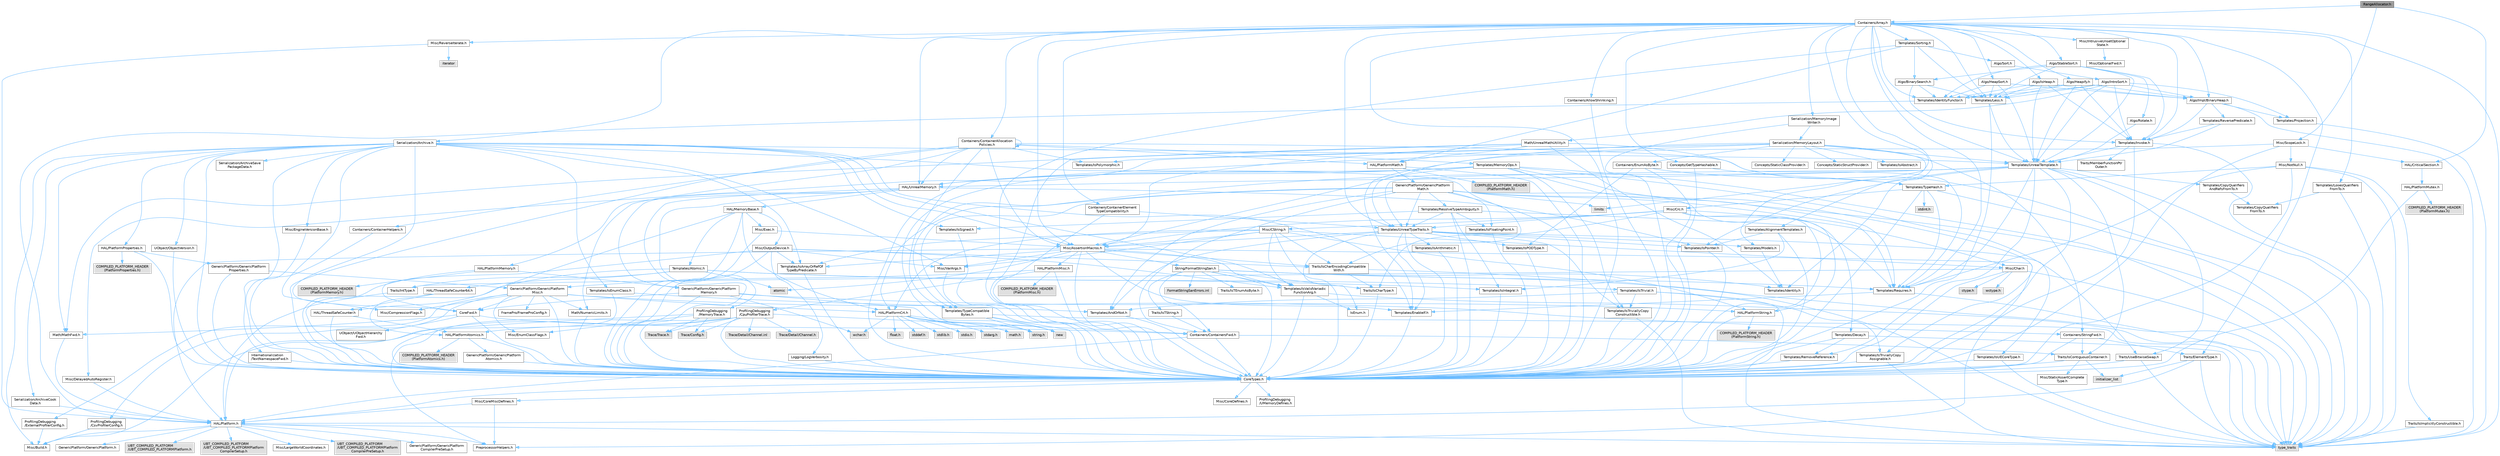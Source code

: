 digraph "RangeAllocator.h"
{
 // INTERACTIVE_SVG=YES
 // LATEX_PDF_SIZE
  bgcolor="transparent";
  edge [fontname=Helvetica,fontsize=10,labelfontname=Helvetica,labelfontsize=10];
  node [fontname=Helvetica,fontsize=10,shape=box,height=0.2,width=0.4];
  Node1 [id="Node000001",label="RangeAllocator.h",height=0.2,width=0.4,color="gray40", fillcolor="grey60", style="filled", fontcolor="black",tooltip=" "];
  Node1 -> Node2 [id="edge1_Node000001_Node000002",color="steelblue1",style="solid",tooltip=" "];
  Node2 [id="Node000002",label="Containers/Array.h",height=0.2,width=0.4,color="grey40", fillcolor="white", style="filled",URL="$df/dd0/Array_8h.html",tooltip=" "];
  Node2 -> Node3 [id="edge2_Node000002_Node000003",color="steelblue1",style="solid",tooltip=" "];
  Node3 [id="Node000003",label="CoreTypes.h",height=0.2,width=0.4,color="grey40", fillcolor="white", style="filled",URL="$dc/dec/CoreTypes_8h.html",tooltip=" "];
  Node3 -> Node4 [id="edge3_Node000003_Node000004",color="steelblue1",style="solid",tooltip=" "];
  Node4 [id="Node000004",label="HAL/Platform.h",height=0.2,width=0.4,color="grey40", fillcolor="white", style="filled",URL="$d9/dd0/Platform_8h.html",tooltip=" "];
  Node4 -> Node5 [id="edge4_Node000004_Node000005",color="steelblue1",style="solid",tooltip=" "];
  Node5 [id="Node000005",label="Misc/Build.h",height=0.2,width=0.4,color="grey40", fillcolor="white", style="filled",URL="$d3/dbb/Build_8h.html",tooltip=" "];
  Node4 -> Node6 [id="edge5_Node000004_Node000006",color="steelblue1",style="solid",tooltip=" "];
  Node6 [id="Node000006",label="Misc/LargeWorldCoordinates.h",height=0.2,width=0.4,color="grey40", fillcolor="white", style="filled",URL="$d2/dcb/LargeWorldCoordinates_8h.html",tooltip=" "];
  Node4 -> Node7 [id="edge6_Node000004_Node000007",color="steelblue1",style="solid",tooltip=" "];
  Node7 [id="Node000007",label="type_traits",height=0.2,width=0.4,color="grey60", fillcolor="#E0E0E0", style="filled",tooltip=" "];
  Node4 -> Node8 [id="edge7_Node000004_Node000008",color="steelblue1",style="solid",tooltip=" "];
  Node8 [id="Node000008",label="PreprocessorHelpers.h",height=0.2,width=0.4,color="grey40", fillcolor="white", style="filled",URL="$db/ddb/PreprocessorHelpers_8h.html",tooltip=" "];
  Node4 -> Node9 [id="edge8_Node000004_Node000009",color="steelblue1",style="solid",tooltip=" "];
  Node9 [id="Node000009",label="UBT_COMPILED_PLATFORM\l/UBT_COMPILED_PLATFORMPlatform\lCompilerPreSetup.h",height=0.2,width=0.4,color="grey60", fillcolor="#E0E0E0", style="filled",tooltip=" "];
  Node4 -> Node10 [id="edge9_Node000004_Node000010",color="steelblue1",style="solid",tooltip=" "];
  Node10 [id="Node000010",label="GenericPlatform/GenericPlatform\lCompilerPreSetup.h",height=0.2,width=0.4,color="grey40", fillcolor="white", style="filled",URL="$d9/dc8/GenericPlatformCompilerPreSetup_8h.html",tooltip=" "];
  Node4 -> Node11 [id="edge10_Node000004_Node000011",color="steelblue1",style="solid",tooltip=" "];
  Node11 [id="Node000011",label="GenericPlatform/GenericPlatform.h",height=0.2,width=0.4,color="grey40", fillcolor="white", style="filled",URL="$d6/d84/GenericPlatform_8h.html",tooltip=" "];
  Node4 -> Node12 [id="edge11_Node000004_Node000012",color="steelblue1",style="solid",tooltip=" "];
  Node12 [id="Node000012",label="UBT_COMPILED_PLATFORM\l/UBT_COMPILED_PLATFORMPlatform.h",height=0.2,width=0.4,color="grey60", fillcolor="#E0E0E0", style="filled",tooltip=" "];
  Node4 -> Node13 [id="edge12_Node000004_Node000013",color="steelblue1",style="solid",tooltip=" "];
  Node13 [id="Node000013",label="UBT_COMPILED_PLATFORM\l/UBT_COMPILED_PLATFORMPlatform\lCompilerSetup.h",height=0.2,width=0.4,color="grey60", fillcolor="#E0E0E0", style="filled",tooltip=" "];
  Node3 -> Node14 [id="edge13_Node000003_Node000014",color="steelblue1",style="solid",tooltip=" "];
  Node14 [id="Node000014",label="ProfilingDebugging\l/UMemoryDefines.h",height=0.2,width=0.4,color="grey40", fillcolor="white", style="filled",URL="$d2/da2/UMemoryDefines_8h.html",tooltip=" "];
  Node3 -> Node15 [id="edge14_Node000003_Node000015",color="steelblue1",style="solid",tooltip=" "];
  Node15 [id="Node000015",label="Misc/CoreMiscDefines.h",height=0.2,width=0.4,color="grey40", fillcolor="white", style="filled",URL="$da/d38/CoreMiscDefines_8h.html",tooltip=" "];
  Node15 -> Node4 [id="edge15_Node000015_Node000004",color="steelblue1",style="solid",tooltip=" "];
  Node15 -> Node8 [id="edge16_Node000015_Node000008",color="steelblue1",style="solid",tooltip=" "];
  Node3 -> Node16 [id="edge17_Node000003_Node000016",color="steelblue1",style="solid",tooltip=" "];
  Node16 [id="Node000016",label="Misc/CoreDefines.h",height=0.2,width=0.4,color="grey40", fillcolor="white", style="filled",URL="$d3/dd2/CoreDefines_8h.html",tooltip=" "];
  Node2 -> Node17 [id="edge18_Node000002_Node000017",color="steelblue1",style="solid",tooltip=" "];
  Node17 [id="Node000017",label="Misc/AssertionMacros.h",height=0.2,width=0.4,color="grey40", fillcolor="white", style="filled",URL="$d0/dfa/AssertionMacros_8h.html",tooltip=" "];
  Node17 -> Node3 [id="edge19_Node000017_Node000003",color="steelblue1",style="solid",tooltip=" "];
  Node17 -> Node4 [id="edge20_Node000017_Node000004",color="steelblue1",style="solid",tooltip=" "];
  Node17 -> Node18 [id="edge21_Node000017_Node000018",color="steelblue1",style="solid",tooltip=" "];
  Node18 [id="Node000018",label="HAL/PlatformMisc.h",height=0.2,width=0.4,color="grey40", fillcolor="white", style="filled",URL="$d0/df5/PlatformMisc_8h.html",tooltip=" "];
  Node18 -> Node3 [id="edge22_Node000018_Node000003",color="steelblue1",style="solid",tooltip=" "];
  Node18 -> Node19 [id="edge23_Node000018_Node000019",color="steelblue1",style="solid",tooltip=" "];
  Node19 [id="Node000019",label="GenericPlatform/GenericPlatform\lMisc.h",height=0.2,width=0.4,color="grey40", fillcolor="white", style="filled",URL="$db/d9a/GenericPlatformMisc_8h.html",tooltip=" "];
  Node19 -> Node20 [id="edge24_Node000019_Node000020",color="steelblue1",style="solid",tooltip=" "];
  Node20 [id="Node000020",label="Containers/StringFwd.h",height=0.2,width=0.4,color="grey40", fillcolor="white", style="filled",URL="$df/d37/StringFwd_8h.html",tooltip=" "];
  Node20 -> Node3 [id="edge25_Node000020_Node000003",color="steelblue1",style="solid",tooltip=" "];
  Node20 -> Node21 [id="edge26_Node000020_Node000021",color="steelblue1",style="solid",tooltip=" "];
  Node21 [id="Node000021",label="Traits/ElementType.h",height=0.2,width=0.4,color="grey40", fillcolor="white", style="filled",URL="$d5/d4f/ElementType_8h.html",tooltip=" "];
  Node21 -> Node4 [id="edge27_Node000021_Node000004",color="steelblue1",style="solid",tooltip=" "];
  Node21 -> Node22 [id="edge28_Node000021_Node000022",color="steelblue1",style="solid",tooltip=" "];
  Node22 [id="Node000022",label="initializer_list",height=0.2,width=0.4,color="grey60", fillcolor="#E0E0E0", style="filled",tooltip=" "];
  Node21 -> Node7 [id="edge29_Node000021_Node000007",color="steelblue1",style="solid",tooltip=" "];
  Node20 -> Node23 [id="edge30_Node000020_Node000023",color="steelblue1",style="solid",tooltip=" "];
  Node23 [id="Node000023",label="Traits/IsContiguousContainer.h",height=0.2,width=0.4,color="grey40", fillcolor="white", style="filled",URL="$d5/d3c/IsContiguousContainer_8h.html",tooltip=" "];
  Node23 -> Node3 [id="edge31_Node000023_Node000003",color="steelblue1",style="solid",tooltip=" "];
  Node23 -> Node24 [id="edge32_Node000023_Node000024",color="steelblue1",style="solid",tooltip=" "];
  Node24 [id="Node000024",label="Misc/StaticAssertComplete\lType.h",height=0.2,width=0.4,color="grey40", fillcolor="white", style="filled",URL="$d5/d4e/StaticAssertCompleteType_8h.html",tooltip=" "];
  Node23 -> Node22 [id="edge33_Node000023_Node000022",color="steelblue1",style="solid",tooltip=" "];
  Node19 -> Node25 [id="edge34_Node000019_Node000025",color="steelblue1",style="solid",tooltip=" "];
  Node25 [id="Node000025",label="CoreFwd.h",height=0.2,width=0.4,color="grey40", fillcolor="white", style="filled",URL="$d1/d1e/CoreFwd_8h.html",tooltip=" "];
  Node25 -> Node3 [id="edge35_Node000025_Node000003",color="steelblue1",style="solid",tooltip=" "];
  Node25 -> Node26 [id="edge36_Node000025_Node000026",color="steelblue1",style="solid",tooltip=" "];
  Node26 [id="Node000026",label="Containers/ContainersFwd.h",height=0.2,width=0.4,color="grey40", fillcolor="white", style="filled",URL="$d4/d0a/ContainersFwd_8h.html",tooltip=" "];
  Node26 -> Node4 [id="edge37_Node000026_Node000004",color="steelblue1",style="solid",tooltip=" "];
  Node26 -> Node3 [id="edge38_Node000026_Node000003",color="steelblue1",style="solid",tooltip=" "];
  Node26 -> Node23 [id="edge39_Node000026_Node000023",color="steelblue1",style="solid",tooltip=" "];
  Node25 -> Node27 [id="edge40_Node000025_Node000027",color="steelblue1",style="solid",tooltip=" "];
  Node27 [id="Node000027",label="Math/MathFwd.h",height=0.2,width=0.4,color="grey40", fillcolor="white", style="filled",URL="$d2/d10/MathFwd_8h.html",tooltip=" "];
  Node27 -> Node4 [id="edge41_Node000027_Node000004",color="steelblue1",style="solid",tooltip=" "];
  Node25 -> Node28 [id="edge42_Node000025_Node000028",color="steelblue1",style="solid",tooltip=" "];
  Node28 [id="Node000028",label="UObject/UObjectHierarchy\lFwd.h",height=0.2,width=0.4,color="grey40", fillcolor="white", style="filled",URL="$d3/d13/UObjectHierarchyFwd_8h.html",tooltip=" "];
  Node19 -> Node3 [id="edge43_Node000019_Node000003",color="steelblue1",style="solid",tooltip=" "];
  Node19 -> Node29 [id="edge44_Node000019_Node000029",color="steelblue1",style="solid",tooltip=" "];
  Node29 [id="Node000029",label="FramePro/FrameProConfig.h",height=0.2,width=0.4,color="grey40", fillcolor="white", style="filled",URL="$d7/d90/FrameProConfig_8h.html",tooltip=" "];
  Node19 -> Node30 [id="edge45_Node000019_Node000030",color="steelblue1",style="solid",tooltip=" "];
  Node30 [id="Node000030",label="HAL/PlatformCrt.h",height=0.2,width=0.4,color="grey40", fillcolor="white", style="filled",URL="$d8/d75/PlatformCrt_8h.html",tooltip=" "];
  Node30 -> Node31 [id="edge46_Node000030_Node000031",color="steelblue1",style="solid",tooltip=" "];
  Node31 [id="Node000031",label="new",height=0.2,width=0.4,color="grey60", fillcolor="#E0E0E0", style="filled",tooltip=" "];
  Node30 -> Node32 [id="edge47_Node000030_Node000032",color="steelblue1",style="solid",tooltip=" "];
  Node32 [id="Node000032",label="wchar.h",height=0.2,width=0.4,color="grey60", fillcolor="#E0E0E0", style="filled",tooltip=" "];
  Node30 -> Node33 [id="edge48_Node000030_Node000033",color="steelblue1",style="solid",tooltip=" "];
  Node33 [id="Node000033",label="stddef.h",height=0.2,width=0.4,color="grey60", fillcolor="#E0E0E0", style="filled",tooltip=" "];
  Node30 -> Node34 [id="edge49_Node000030_Node000034",color="steelblue1",style="solid",tooltip=" "];
  Node34 [id="Node000034",label="stdlib.h",height=0.2,width=0.4,color="grey60", fillcolor="#E0E0E0", style="filled",tooltip=" "];
  Node30 -> Node35 [id="edge50_Node000030_Node000035",color="steelblue1",style="solid",tooltip=" "];
  Node35 [id="Node000035",label="stdio.h",height=0.2,width=0.4,color="grey60", fillcolor="#E0E0E0", style="filled",tooltip=" "];
  Node30 -> Node36 [id="edge51_Node000030_Node000036",color="steelblue1",style="solid",tooltip=" "];
  Node36 [id="Node000036",label="stdarg.h",height=0.2,width=0.4,color="grey60", fillcolor="#E0E0E0", style="filled",tooltip=" "];
  Node30 -> Node37 [id="edge52_Node000030_Node000037",color="steelblue1",style="solid",tooltip=" "];
  Node37 [id="Node000037",label="math.h",height=0.2,width=0.4,color="grey60", fillcolor="#E0E0E0", style="filled",tooltip=" "];
  Node30 -> Node38 [id="edge53_Node000030_Node000038",color="steelblue1",style="solid",tooltip=" "];
  Node38 [id="Node000038",label="float.h",height=0.2,width=0.4,color="grey60", fillcolor="#E0E0E0", style="filled",tooltip=" "];
  Node30 -> Node39 [id="edge54_Node000030_Node000039",color="steelblue1",style="solid",tooltip=" "];
  Node39 [id="Node000039",label="string.h",height=0.2,width=0.4,color="grey60", fillcolor="#E0E0E0", style="filled",tooltip=" "];
  Node19 -> Node40 [id="edge55_Node000019_Node000040",color="steelblue1",style="solid",tooltip=" "];
  Node40 [id="Node000040",label="Math/NumericLimits.h",height=0.2,width=0.4,color="grey40", fillcolor="white", style="filled",URL="$df/d1b/NumericLimits_8h.html",tooltip=" "];
  Node40 -> Node3 [id="edge56_Node000040_Node000003",color="steelblue1",style="solid",tooltip=" "];
  Node19 -> Node41 [id="edge57_Node000019_Node000041",color="steelblue1",style="solid",tooltip=" "];
  Node41 [id="Node000041",label="Misc/CompressionFlags.h",height=0.2,width=0.4,color="grey40", fillcolor="white", style="filled",URL="$d9/d76/CompressionFlags_8h.html",tooltip=" "];
  Node19 -> Node42 [id="edge58_Node000019_Node000042",color="steelblue1",style="solid",tooltip=" "];
  Node42 [id="Node000042",label="Misc/EnumClassFlags.h",height=0.2,width=0.4,color="grey40", fillcolor="white", style="filled",URL="$d8/de7/EnumClassFlags_8h.html",tooltip=" "];
  Node19 -> Node43 [id="edge59_Node000019_Node000043",color="steelblue1",style="solid",tooltip=" "];
  Node43 [id="Node000043",label="ProfilingDebugging\l/CsvProfilerConfig.h",height=0.2,width=0.4,color="grey40", fillcolor="white", style="filled",URL="$d3/d88/CsvProfilerConfig_8h.html",tooltip=" "];
  Node43 -> Node5 [id="edge60_Node000043_Node000005",color="steelblue1",style="solid",tooltip=" "];
  Node19 -> Node44 [id="edge61_Node000019_Node000044",color="steelblue1",style="solid",tooltip=" "];
  Node44 [id="Node000044",label="ProfilingDebugging\l/ExternalProfilerConfig.h",height=0.2,width=0.4,color="grey40", fillcolor="white", style="filled",URL="$d3/dbb/ExternalProfilerConfig_8h.html",tooltip=" "];
  Node44 -> Node5 [id="edge62_Node000044_Node000005",color="steelblue1",style="solid",tooltip=" "];
  Node18 -> Node45 [id="edge63_Node000018_Node000045",color="steelblue1",style="solid",tooltip=" "];
  Node45 [id="Node000045",label="COMPILED_PLATFORM_HEADER\l(PlatformMisc.h)",height=0.2,width=0.4,color="grey60", fillcolor="#E0E0E0", style="filled",tooltip=" "];
  Node18 -> Node46 [id="edge64_Node000018_Node000046",color="steelblue1",style="solid",tooltip=" "];
  Node46 [id="Node000046",label="ProfilingDebugging\l/CpuProfilerTrace.h",height=0.2,width=0.4,color="grey40", fillcolor="white", style="filled",URL="$da/dcb/CpuProfilerTrace_8h.html",tooltip=" "];
  Node46 -> Node3 [id="edge65_Node000046_Node000003",color="steelblue1",style="solid",tooltip=" "];
  Node46 -> Node26 [id="edge66_Node000046_Node000026",color="steelblue1",style="solid",tooltip=" "];
  Node46 -> Node47 [id="edge67_Node000046_Node000047",color="steelblue1",style="solid",tooltip=" "];
  Node47 [id="Node000047",label="HAL/PlatformAtomics.h",height=0.2,width=0.4,color="grey40", fillcolor="white", style="filled",URL="$d3/d36/PlatformAtomics_8h.html",tooltip=" "];
  Node47 -> Node3 [id="edge68_Node000047_Node000003",color="steelblue1",style="solid",tooltip=" "];
  Node47 -> Node48 [id="edge69_Node000047_Node000048",color="steelblue1",style="solid",tooltip=" "];
  Node48 [id="Node000048",label="GenericPlatform/GenericPlatform\lAtomics.h",height=0.2,width=0.4,color="grey40", fillcolor="white", style="filled",URL="$da/d72/GenericPlatformAtomics_8h.html",tooltip=" "];
  Node48 -> Node3 [id="edge70_Node000048_Node000003",color="steelblue1",style="solid",tooltip=" "];
  Node47 -> Node49 [id="edge71_Node000047_Node000049",color="steelblue1",style="solid",tooltip=" "];
  Node49 [id="Node000049",label="COMPILED_PLATFORM_HEADER\l(PlatformAtomics.h)",height=0.2,width=0.4,color="grey60", fillcolor="#E0E0E0", style="filled",tooltip=" "];
  Node46 -> Node8 [id="edge72_Node000046_Node000008",color="steelblue1",style="solid",tooltip=" "];
  Node46 -> Node5 [id="edge73_Node000046_Node000005",color="steelblue1",style="solid",tooltip=" "];
  Node46 -> Node50 [id="edge74_Node000046_Node000050",color="steelblue1",style="solid",tooltip=" "];
  Node50 [id="Node000050",label="Trace/Config.h",height=0.2,width=0.4,color="grey60", fillcolor="#E0E0E0", style="filled",tooltip=" "];
  Node46 -> Node51 [id="edge75_Node000046_Node000051",color="steelblue1",style="solid",tooltip=" "];
  Node51 [id="Node000051",label="Trace/Detail/Channel.h",height=0.2,width=0.4,color="grey60", fillcolor="#E0E0E0", style="filled",tooltip=" "];
  Node46 -> Node52 [id="edge76_Node000046_Node000052",color="steelblue1",style="solid",tooltip=" "];
  Node52 [id="Node000052",label="Trace/Detail/Channel.inl",height=0.2,width=0.4,color="grey60", fillcolor="#E0E0E0", style="filled",tooltip=" "];
  Node46 -> Node53 [id="edge77_Node000046_Node000053",color="steelblue1",style="solid",tooltip=" "];
  Node53 [id="Node000053",label="Trace/Trace.h",height=0.2,width=0.4,color="grey60", fillcolor="#E0E0E0", style="filled",tooltip=" "];
  Node17 -> Node8 [id="edge78_Node000017_Node000008",color="steelblue1",style="solid",tooltip=" "];
  Node17 -> Node54 [id="edge79_Node000017_Node000054",color="steelblue1",style="solid",tooltip=" "];
  Node54 [id="Node000054",label="Templates/EnableIf.h",height=0.2,width=0.4,color="grey40", fillcolor="white", style="filled",URL="$d7/d60/EnableIf_8h.html",tooltip=" "];
  Node54 -> Node3 [id="edge80_Node000054_Node000003",color="steelblue1",style="solid",tooltip=" "];
  Node17 -> Node55 [id="edge81_Node000017_Node000055",color="steelblue1",style="solid",tooltip=" "];
  Node55 [id="Node000055",label="Templates/IsArrayOrRefOf\lTypeByPredicate.h",height=0.2,width=0.4,color="grey40", fillcolor="white", style="filled",URL="$d6/da1/IsArrayOrRefOfTypeByPredicate_8h.html",tooltip=" "];
  Node55 -> Node3 [id="edge82_Node000055_Node000003",color="steelblue1",style="solid",tooltip=" "];
  Node17 -> Node56 [id="edge83_Node000017_Node000056",color="steelblue1",style="solid",tooltip=" "];
  Node56 [id="Node000056",label="Templates/IsValidVariadic\lFunctionArg.h",height=0.2,width=0.4,color="grey40", fillcolor="white", style="filled",URL="$d0/dc8/IsValidVariadicFunctionArg_8h.html",tooltip=" "];
  Node56 -> Node3 [id="edge84_Node000056_Node000003",color="steelblue1",style="solid",tooltip=" "];
  Node56 -> Node57 [id="edge85_Node000056_Node000057",color="steelblue1",style="solid",tooltip=" "];
  Node57 [id="Node000057",label="IsEnum.h",height=0.2,width=0.4,color="grey40", fillcolor="white", style="filled",URL="$d4/de5/IsEnum_8h.html",tooltip=" "];
  Node56 -> Node7 [id="edge86_Node000056_Node000007",color="steelblue1",style="solid",tooltip=" "];
  Node17 -> Node58 [id="edge87_Node000017_Node000058",color="steelblue1",style="solid",tooltip=" "];
  Node58 [id="Node000058",label="Traits/IsCharEncodingCompatible\lWith.h",height=0.2,width=0.4,color="grey40", fillcolor="white", style="filled",URL="$df/dd1/IsCharEncodingCompatibleWith_8h.html",tooltip=" "];
  Node58 -> Node7 [id="edge88_Node000058_Node000007",color="steelblue1",style="solid",tooltip=" "];
  Node58 -> Node59 [id="edge89_Node000058_Node000059",color="steelblue1",style="solid",tooltip=" "];
  Node59 [id="Node000059",label="Traits/IsCharType.h",height=0.2,width=0.4,color="grey40", fillcolor="white", style="filled",URL="$db/d51/IsCharType_8h.html",tooltip=" "];
  Node59 -> Node3 [id="edge90_Node000059_Node000003",color="steelblue1",style="solid",tooltip=" "];
  Node17 -> Node60 [id="edge91_Node000017_Node000060",color="steelblue1",style="solid",tooltip=" "];
  Node60 [id="Node000060",label="Misc/VarArgs.h",height=0.2,width=0.4,color="grey40", fillcolor="white", style="filled",URL="$d5/d6f/VarArgs_8h.html",tooltip=" "];
  Node60 -> Node3 [id="edge92_Node000060_Node000003",color="steelblue1",style="solid",tooltip=" "];
  Node17 -> Node61 [id="edge93_Node000017_Node000061",color="steelblue1",style="solid",tooltip=" "];
  Node61 [id="Node000061",label="String/FormatStringSan.h",height=0.2,width=0.4,color="grey40", fillcolor="white", style="filled",URL="$d3/d8b/FormatStringSan_8h.html",tooltip=" "];
  Node61 -> Node7 [id="edge94_Node000061_Node000007",color="steelblue1",style="solid",tooltip=" "];
  Node61 -> Node3 [id="edge95_Node000061_Node000003",color="steelblue1",style="solid",tooltip=" "];
  Node61 -> Node62 [id="edge96_Node000061_Node000062",color="steelblue1",style="solid",tooltip=" "];
  Node62 [id="Node000062",label="Templates/Requires.h",height=0.2,width=0.4,color="grey40", fillcolor="white", style="filled",URL="$dc/d96/Requires_8h.html",tooltip=" "];
  Node62 -> Node54 [id="edge97_Node000062_Node000054",color="steelblue1",style="solid",tooltip=" "];
  Node62 -> Node7 [id="edge98_Node000062_Node000007",color="steelblue1",style="solid",tooltip=" "];
  Node61 -> Node63 [id="edge99_Node000061_Node000063",color="steelblue1",style="solid",tooltip=" "];
  Node63 [id="Node000063",label="Templates/Identity.h",height=0.2,width=0.4,color="grey40", fillcolor="white", style="filled",URL="$d0/dd5/Identity_8h.html",tooltip=" "];
  Node61 -> Node56 [id="edge100_Node000061_Node000056",color="steelblue1",style="solid",tooltip=" "];
  Node61 -> Node59 [id="edge101_Node000061_Node000059",color="steelblue1",style="solid",tooltip=" "];
  Node61 -> Node64 [id="edge102_Node000061_Node000064",color="steelblue1",style="solid",tooltip=" "];
  Node64 [id="Node000064",label="Traits/IsTEnumAsByte.h",height=0.2,width=0.4,color="grey40", fillcolor="white", style="filled",URL="$d1/de6/IsTEnumAsByte_8h.html",tooltip=" "];
  Node61 -> Node65 [id="edge103_Node000061_Node000065",color="steelblue1",style="solid",tooltip=" "];
  Node65 [id="Node000065",label="Traits/IsTString.h",height=0.2,width=0.4,color="grey40", fillcolor="white", style="filled",URL="$d0/df8/IsTString_8h.html",tooltip=" "];
  Node65 -> Node26 [id="edge104_Node000065_Node000026",color="steelblue1",style="solid",tooltip=" "];
  Node61 -> Node26 [id="edge105_Node000061_Node000026",color="steelblue1",style="solid",tooltip=" "];
  Node61 -> Node66 [id="edge106_Node000061_Node000066",color="steelblue1",style="solid",tooltip=" "];
  Node66 [id="Node000066",label="FormatStringSanErrors.inl",height=0.2,width=0.4,color="grey60", fillcolor="#E0E0E0", style="filled",tooltip=" "];
  Node17 -> Node67 [id="edge107_Node000017_Node000067",color="steelblue1",style="solid",tooltip=" "];
  Node67 [id="Node000067",label="atomic",height=0.2,width=0.4,color="grey60", fillcolor="#E0E0E0", style="filled",tooltip=" "];
  Node2 -> Node68 [id="edge108_Node000002_Node000068",color="steelblue1",style="solid",tooltip=" "];
  Node68 [id="Node000068",label="Misc/IntrusiveUnsetOptional\lState.h",height=0.2,width=0.4,color="grey40", fillcolor="white", style="filled",URL="$d2/d0a/IntrusiveUnsetOptionalState_8h.html",tooltip=" "];
  Node68 -> Node69 [id="edge109_Node000068_Node000069",color="steelblue1",style="solid",tooltip=" "];
  Node69 [id="Node000069",label="Misc/OptionalFwd.h",height=0.2,width=0.4,color="grey40", fillcolor="white", style="filled",URL="$dc/d50/OptionalFwd_8h.html",tooltip=" "];
  Node2 -> Node70 [id="edge110_Node000002_Node000070",color="steelblue1",style="solid",tooltip=" "];
  Node70 [id="Node000070",label="Misc/ReverseIterate.h",height=0.2,width=0.4,color="grey40", fillcolor="white", style="filled",URL="$db/de3/ReverseIterate_8h.html",tooltip=" "];
  Node70 -> Node4 [id="edge111_Node000070_Node000004",color="steelblue1",style="solid",tooltip=" "];
  Node70 -> Node71 [id="edge112_Node000070_Node000071",color="steelblue1",style="solid",tooltip=" "];
  Node71 [id="Node000071",label="iterator",height=0.2,width=0.4,color="grey60", fillcolor="#E0E0E0", style="filled",tooltip=" "];
  Node2 -> Node72 [id="edge113_Node000002_Node000072",color="steelblue1",style="solid",tooltip=" "];
  Node72 [id="Node000072",label="HAL/UnrealMemory.h",height=0.2,width=0.4,color="grey40", fillcolor="white", style="filled",URL="$d9/d96/UnrealMemory_8h.html",tooltip=" "];
  Node72 -> Node3 [id="edge114_Node000072_Node000003",color="steelblue1",style="solid",tooltip=" "];
  Node72 -> Node73 [id="edge115_Node000072_Node000073",color="steelblue1",style="solid",tooltip=" "];
  Node73 [id="Node000073",label="GenericPlatform/GenericPlatform\lMemory.h",height=0.2,width=0.4,color="grey40", fillcolor="white", style="filled",URL="$dd/d22/GenericPlatformMemory_8h.html",tooltip=" "];
  Node73 -> Node25 [id="edge116_Node000073_Node000025",color="steelblue1",style="solid",tooltip=" "];
  Node73 -> Node3 [id="edge117_Node000073_Node000003",color="steelblue1",style="solid",tooltip=" "];
  Node73 -> Node74 [id="edge118_Node000073_Node000074",color="steelblue1",style="solid",tooltip=" "];
  Node74 [id="Node000074",label="HAL/PlatformString.h",height=0.2,width=0.4,color="grey40", fillcolor="white", style="filled",URL="$db/db5/PlatformString_8h.html",tooltip=" "];
  Node74 -> Node3 [id="edge119_Node000074_Node000003",color="steelblue1",style="solid",tooltip=" "];
  Node74 -> Node75 [id="edge120_Node000074_Node000075",color="steelblue1",style="solid",tooltip=" "];
  Node75 [id="Node000075",label="COMPILED_PLATFORM_HEADER\l(PlatformString.h)",height=0.2,width=0.4,color="grey60", fillcolor="#E0E0E0", style="filled",tooltip=" "];
  Node73 -> Node39 [id="edge121_Node000073_Node000039",color="steelblue1",style="solid",tooltip=" "];
  Node73 -> Node32 [id="edge122_Node000073_Node000032",color="steelblue1",style="solid",tooltip=" "];
  Node72 -> Node76 [id="edge123_Node000072_Node000076",color="steelblue1",style="solid",tooltip=" "];
  Node76 [id="Node000076",label="HAL/MemoryBase.h",height=0.2,width=0.4,color="grey40", fillcolor="white", style="filled",URL="$d6/d9f/MemoryBase_8h.html",tooltip=" "];
  Node76 -> Node3 [id="edge124_Node000076_Node000003",color="steelblue1",style="solid",tooltip=" "];
  Node76 -> Node47 [id="edge125_Node000076_Node000047",color="steelblue1",style="solid",tooltip=" "];
  Node76 -> Node30 [id="edge126_Node000076_Node000030",color="steelblue1",style="solid",tooltip=" "];
  Node76 -> Node77 [id="edge127_Node000076_Node000077",color="steelblue1",style="solid",tooltip=" "];
  Node77 [id="Node000077",label="Misc/Exec.h",height=0.2,width=0.4,color="grey40", fillcolor="white", style="filled",URL="$de/ddb/Exec_8h.html",tooltip=" "];
  Node77 -> Node3 [id="edge128_Node000077_Node000003",color="steelblue1",style="solid",tooltip=" "];
  Node77 -> Node17 [id="edge129_Node000077_Node000017",color="steelblue1",style="solid",tooltip=" "];
  Node76 -> Node78 [id="edge130_Node000076_Node000078",color="steelblue1",style="solid",tooltip=" "];
  Node78 [id="Node000078",label="Misc/OutputDevice.h",height=0.2,width=0.4,color="grey40", fillcolor="white", style="filled",URL="$d7/d32/OutputDevice_8h.html",tooltip=" "];
  Node78 -> Node25 [id="edge131_Node000078_Node000025",color="steelblue1",style="solid",tooltip=" "];
  Node78 -> Node3 [id="edge132_Node000078_Node000003",color="steelblue1",style="solid",tooltip=" "];
  Node78 -> Node79 [id="edge133_Node000078_Node000079",color="steelblue1",style="solid",tooltip=" "];
  Node79 [id="Node000079",label="Logging/LogVerbosity.h",height=0.2,width=0.4,color="grey40", fillcolor="white", style="filled",URL="$d2/d8f/LogVerbosity_8h.html",tooltip=" "];
  Node79 -> Node3 [id="edge134_Node000079_Node000003",color="steelblue1",style="solid",tooltip=" "];
  Node78 -> Node60 [id="edge135_Node000078_Node000060",color="steelblue1",style="solid",tooltip=" "];
  Node78 -> Node55 [id="edge136_Node000078_Node000055",color="steelblue1",style="solid",tooltip=" "];
  Node78 -> Node56 [id="edge137_Node000078_Node000056",color="steelblue1",style="solid",tooltip=" "];
  Node78 -> Node58 [id="edge138_Node000078_Node000058",color="steelblue1",style="solid",tooltip=" "];
  Node76 -> Node80 [id="edge139_Node000076_Node000080",color="steelblue1",style="solid",tooltip=" "];
  Node80 [id="Node000080",label="Templates/Atomic.h",height=0.2,width=0.4,color="grey40", fillcolor="white", style="filled",URL="$d3/d91/Atomic_8h.html",tooltip=" "];
  Node80 -> Node81 [id="edge140_Node000080_Node000081",color="steelblue1",style="solid",tooltip=" "];
  Node81 [id="Node000081",label="HAL/ThreadSafeCounter.h",height=0.2,width=0.4,color="grey40", fillcolor="white", style="filled",URL="$dc/dc9/ThreadSafeCounter_8h.html",tooltip=" "];
  Node81 -> Node3 [id="edge141_Node000081_Node000003",color="steelblue1",style="solid",tooltip=" "];
  Node81 -> Node47 [id="edge142_Node000081_Node000047",color="steelblue1",style="solid",tooltip=" "];
  Node80 -> Node82 [id="edge143_Node000080_Node000082",color="steelblue1",style="solid",tooltip=" "];
  Node82 [id="Node000082",label="HAL/ThreadSafeCounter64.h",height=0.2,width=0.4,color="grey40", fillcolor="white", style="filled",URL="$d0/d12/ThreadSafeCounter64_8h.html",tooltip=" "];
  Node82 -> Node3 [id="edge144_Node000082_Node000003",color="steelblue1",style="solid",tooltip=" "];
  Node82 -> Node81 [id="edge145_Node000082_Node000081",color="steelblue1",style="solid",tooltip=" "];
  Node80 -> Node83 [id="edge146_Node000080_Node000083",color="steelblue1",style="solid",tooltip=" "];
  Node83 [id="Node000083",label="Templates/IsIntegral.h",height=0.2,width=0.4,color="grey40", fillcolor="white", style="filled",URL="$da/d64/IsIntegral_8h.html",tooltip=" "];
  Node83 -> Node3 [id="edge147_Node000083_Node000003",color="steelblue1",style="solid",tooltip=" "];
  Node80 -> Node84 [id="edge148_Node000080_Node000084",color="steelblue1",style="solid",tooltip=" "];
  Node84 [id="Node000084",label="Templates/IsTrivial.h",height=0.2,width=0.4,color="grey40", fillcolor="white", style="filled",URL="$da/d4c/IsTrivial_8h.html",tooltip=" "];
  Node84 -> Node85 [id="edge149_Node000084_Node000085",color="steelblue1",style="solid",tooltip=" "];
  Node85 [id="Node000085",label="Templates/AndOrNot.h",height=0.2,width=0.4,color="grey40", fillcolor="white", style="filled",URL="$db/d0a/AndOrNot_8h.html",tooltip=" "];
  Node85 -> Node3 [id="edge150_Node000085_Node000003",color="steelblue1",style="solid",tooltip=" "];
  Node84 -> Node86 [id="edge151_Node000084_Node000086",color="steelblue1",style="solid",tooltip=" "];
  Node86 [id="Node000086",label="Templates/IsTriviallyCopy\lConstructible.h",height=0.2,width=0.4,color="grey40", fillcolor="white", style="filled",URL="$d3/d78/IsTriviallyCopyConstructible_8h.html",tooltip=" "];
  Node86 -> Node3 [id="edge152_Node000086_Node000003",color="steelblue1",style="solid",tooltip=" "];
  Node86 -> Node7 [id="edge153_Node000086_Node000007",color="steelblue1",style="solid",tooltip=" "];
  Node84 -> Node87 [id="edge154_Node000084_Node000087",color="steelblue1",style="solid",tooltip=" "];
  Node87 [id="Node000087",label="Templates/IsTriviallyCopy\lAssignable.h",height=0.2,width=0.4,color="grey40", fillcolor="white", style="filled",URL="$d2/df2/IsTriviallyCopyAssignable_8h.html",tooltip=" "];
  Node87 -> Node3 [id="edge155_Node000087_Node000003",color="steelblue1",style="solid",tooltip=" "];
  Node87 -> Node7 [id="edge156_Node000087_Node000007",color="steelblue1",style="solid",tooltip=" "];
  Node84 -> Node7 [id="edge157_Node000084_Node000007",color="steelblue1",style="solid",tooltip=" "];
  Node80 -> Node88 [id="edge158_Node000080_Node000088",color="steelblue1",style="solid",tooltip=" "];
  Node88 [id="Node000088",label="Traits/IntType.h",height=0.2,width=0.4,color="grey40", fillcolor="white", style="filled",URL="$d7/deb/IntType_8h.html",tooltip=" "];
  Node88 -> Node4 [id="edge159_Node000088_Node000004",color="steelblue1",style="solid",tooltip=" "];
  Node80 -> Node67 [id="edge160_Node000080_Node000067",color="steelblue1",style="solid",tooltip=" "];
  Node72 -> Node89 [id="edge161_Node000072_Node000089",color="steelblue1",style="solid",tooltip=" "];
  Node89 [id="Node000089",label="HAL/PlatformMemory.h",height=0.2,width=0.4,color="grey40", fillcolor="white", style="filled",URL="$de/d68/PlatformMemory_8h.html",tooltip=" "];
  Node89 -> Node3 [id="edge162_Node000089_Node000003",color="steelblue1",style="solid",tooltip=" "];
  Node89 -> Node73 [id="edge163_Node000089_Node000073",color="steelblue1",style="solid",tooltip=" "];
  Node89 -> Node90 [id="edge164_Node000089_Node000090",color="steelblue1",style="solid",tooltip=" "];
  Node90 [id="Node000090",label="COMPILED_PLATFORM_HEADER\l(PlatformMemory.h)",height=0.2,width=0.4,color="grey60", fillcolor="#E0E0E0", style="filled",tooltip=" "];
  Node72 -> Node91 [id="edge165_Node000072_Node000091",color="steelblue1",style="solid",tooltip=" "];
  Node91 [id="Node000091",label="ProfilingDebugging\l/MemoryTrace.h",height=0.2,width=0.4,color="grey40", fillcolor="white", style="filled",URL="$da/dd7/MemoryTrace_8h.html",tooltip=" "];
  Node91 -> Node4 [id="edge166_Node000091_Node000004",color="steelblue1",style="solid",tooltip=" "];
  Node91 -> Node42 [id="edge167_Node000091_Node000042",color="steelblue1",style="solid",tooltip=" "];
  Node91 -> Node50 [id="edge168_Node000091_Node000050",color="steelblue1",style="solid",tooltip=" "];
  Node91 -> Node53 [id="edge169_Node000091_Node000053",color="steelblue1",style="solid",tooltip=" "];
  Node72 -> Node92 [id="edge170_Node000072_Node000092",color="steelblue1",style="solid",tooltip=" "];
  Node92 [id="Node000092",label="Templates/IsPointer.h",height=0.2,width=0.4,color="grey40", fillcolor="white", style="filled",URL="$d7/d05/IsPointer_8h.html",tooltip=" "];
  Node92 -> Node3 [id="edge171_Node000092_Node000003",color="steelblue1",style="solid",tooltip=" "];
  Node2 -> Node93 [id="edge172_Node000002_Node000093",color="steelblue1",style="solid",tooltip=" "];
  Node93 [id="Node000093",label="Templates/UnrealTypeTraits.h",height=0.2,width=0.4,color="grey40", fillcolor="white", style="filled",URL="$d2/d2d/UnrealTypeTraits_8h.html",tooltip=" "];
  Node93 -> Node3 [id="edge173_Node000093_Node000003",color="steelblue1",style="solid",tooltip=" "];
  Node93 -> Node92 [id="edge174_Node000093_Node000092",color="steelblue1",style="solid",tooltip=" "];
  Node93 -> Node17 [id="edge175_Node000093_Node000017",color="steelblue1",style="solid",tooltip=" "];
  Node93 -> Node85 [id="edge176_Node000093_Node000085",color="steelblue1",style="solid",tooltip=" "];
  Node93 -> Node54 [id="edge177_Node000093_Node000054",color="steelblue1",style="solid",tooltip=" "];
  Node93 -> Node94 [id="edge178_Node000093_Node000094",color="steelblue1",style="solid",tooltip=" "];
  Node94 [id="Node000094",label="Templates/IsArithmetic.h",height=0.2,width=0.4,color="grey40", fillcolor="white", style="filled",URL="$d2/d5d/IsArithmetic_8h.html",tooltip=" "];
  Node94 -> Node3 [id="edge179_Node000094_Node000003",color="steelblue1",style="solid",tooltip=" "];
  Node93 -> Node57 [id="edge180_Node000093_Node000057",color="steelblue1",style="solid",tooltip=" "];
  Node93 -> Node95 [id="edge181_Node000093_Node000095",color="steelblue1",style="solid",tooltip=" "];
  Node95 [id="Node000095",label="Templates/Models.h",height=0.2,width=0.4,color="grey40", fillcolor="white", style="filled",URL="$d3/d0c/Models_8h.html",tooltip=" "];
  Node95 -> Node63 [id="edge182_Node000095_Node000063",color="steelblue1",style="solid",tooltip=" "];
  Node93 -> Node96 [id="edge183_Node000093_Node000096",color="steelblue1",style="solid",tooltip=" "];
  Node96 [id="Node000096",label="Templates/IsPODType.h",height=0.2,width=0.4,color="grey40", fillcolor="white", style="filled",URL="$d7/db1/IsPODType_8h.html",tooltip=" "];
  Node96 -> Node3 [id="edge184_Node000096_Node000003",color="steelblue1",style="solid",tooltip=" "];
  Node93 -> Node97 [id="edge185_Node000093_Node000097",color="steelblue1",style="solid",tooltip=" "];
  Node97 [id="Node000097",label="Templates/IsUECoreType.h",height=0.2,width=0.4,color="grey40", fillcolor="white", style="filled",URL="$d1/db8/IsUECoreType_8h.html",tooltip=" "];
  Node97 -> Node3 [id="edge186_Node000097_Node000003",color="steelblue1",style="solid",tooltip=" "];
  Node97 -> Node7 [id="edge187_Node000097_Node000007",color="steelblue1",style="solid",tooltip=" "];
  Node93 -> Node86 [id="edge188_Node000093_Node000086",color="steelblue1",style="solid",tooltip=" "];
  Node2 -> Node98 [id="edge189_Node000002_Node000098",color="steelblue1",style="solid",tooltip=" "];
  Node98 [id="Node000098",label="Templates/UnrealTemplate.h",height=0.2,width=0.4,color="grey40", fillcolor="white", style="filled",URL="$d4/d24/UnrealTemplate_8h.html",tooltip=" "];
  Node98 -> Node3 [id="edge190_Node000098_Node000003",color="steelblue1",style="solid",tooltip=" "];
  Node98 -> Node92 [id="edge191_Node000098_Node000092",color="steelblue1",style="solid",tooltip=" "];
  Node98 -> Node72 [id="edge192_Node000098_Node000072",color="steelblue1",style="solid",tooltip=" "];
  Node98 -> Node99 [id="edge193_Node000098_Node000099",color="steelblue1",style="solid",tooltip=" "];
  Node99 [id="Node000099",label="Templates/CopyQualifiers\lAndRefsFromTo.h",height=0.2,width=0.4,color="grey40", fillcolor="white", style="filled",URL="$d3/db3/CopyQualifiersAndRefsFromTo_8h.html",tooltip=" "];
  Node99 -> Node100 [id="edge194_Node000099_Node000100",color="steelblue1",style="solid",tooltip=" "];
  Node100 [id="Node000100",label="Templates/CopyQualifiers\lFromTo.h",height=0.2,width=0.4,color="grey40", fillcolor="white", style="filled",URL="$d5/db4/CopyQualifiersFromTo_8h.html",tooltip=" "];
  Node98 -> Node93 [id="edge195_Node000098_Node000093",color="steelblue1",style="solid",tooltip=" "];
  Node98 -> Node101 [id="edge196_Node000098_Node000101",color="steelblue1",style="solid",tooltip=" "];
  Node101 [id="Node000101",label="Templates/RemoveReference.h",height=0.2,width=0.4,color="grey40", fillcolor="white", style="filled",URL="$da/dbe/RemoveReference_8h.html",tooltip=" "];
  Node101 -> Node3 [id="edge197_Node000101_Node000003",color="steelblue1",style="solid",tooltip=" "];
  Node98 -> Node62 [id="edge198_Node000098_Node000062",color="steelblue1",style="solid",tooltip=" "];
  Node98 -> Node102 [id="edge199_Node000098_Node000102",color="steelblue1",style="solid",tooltip=" "];
  Node102 [id="Node000102",label="Templates/TypeCompatible\lBytes.h",height=0.2,width=0.4,color="grey40", fillcolor="white", style="filled",URL="$df/d0a/TypeCompatibleBytes_8h.html",tooltip=" "];
  Node102 -> Node3 [id="edge200_Node000102_Node000003",color="steelblue1",style="solid",tooltip=" "];
  Node102 -> Node39 [id="edge201_Node000102_Node000039",color="steelblue1",style="solid",tooltip=" "];
  Node102 -> Node31 [id="edge202_Node000102_Node000031",color="steelblue1",style="solid",tooltip=" "];
  Node102 -> Node7 [id="edge203_Node000102_Node000007",color="steelblue1",style="solid",tooltip=" "];
  Node98 -> Node63 [id="edge204_Node000098_Node000063",color="steelblue1",style="solid",tooltip=" "];
  Node98 -> Node23 [id="edge205_Node000098_Node000023",color="steelblue1",style="solid",tooltip=" "];
  Node98 -> Node103 [id="edge206_Node000098_Node000103",color="steelblue1",style="solid",tooltip=" "];
  Node103 [id="Node000103",label="Traits/UseBitwiseSwap.h",height=0.2,width=0.4,color="grey40", fillcolor="white", style="filled",URL="$db/df3/UseBitwiseSwap_8h.html",tooltip=" "];
  Node103 -> Node3 [id="edge207_Node000103_Node000003",color="steelblue1",style="solid",tooltip=" "];
  Node103 -> Node7 [id="edge208_Node000103_Node000007",color="steelblue1",style="solid",tooltip=" "];
  Node98 -> Node7 [id="edge209_Node000098_Node000007",color="steelblue1",style="solid",tooltip=" "];
  Node2 -> Node104 [id="edge210_Node000002_Node000104",color="steelblue1",style="solid",tooltip=" "];
  Node104 [id="Node000104",label="Containers/AllowShrinking.h",height=0.2,width=0.4,color="grey40", fillcolor="white", style="filled",URL="$d7/d1a/AllowShrinking_8h.html",tooltip=" "];
  Node104 -> Node3 [id="edge211_Node000104_Node000003",color="steelblue1",style="solid",tooltip=" "];
  Node2 -> Node105 [id="edge212_Node000002_Node000105",color="steelblue1",style="solid",tooltip=" "];
  Node105 [id="Node000105",label="Containers/ContainerAllocation\lPolicies.h",height=0.2,width=0.4,color="grey40", fillcolor="white", style="filled",URL="$d7/dff/ContainerAllocationPolicies_8h.html",tooltip=" "];
  Node105 -> Node3 [id="edge213_Node000105_Node000003",color="steelblue1",style="solid",tooltip=" "];
  Node105 -> Node106 [id="edge214_Node000105_Node000106",color="steelblue1",style="solid",tooltip=" "];
  Node106 [id="Node000106",label="Containers/ContainerHelpers.h",height=0.2,width=0.4,color="grey40", fillcolor="white", style="filled",URL="$d7/d33/ContainerHelpers_8h.html",tooltip=" "];
  Node106 -> Node3 [id="edge215_Node000106_Node000003",color="steelblue1",style="solid",tooltip=" "];
  Node105 -> Node105 [id="edge216_Node000105_Node000105",color="steelblue1",style="solid",tooltip=" "];
  Node105 -> Node107 [id="edge217_Node000105_Node000107",color="steelblue1",style="solid",tooltip=" "];
  Node107 [id="Node000107",label="HAL/PlatformMath.h",height=0.2,width=0.4,color="grey40", fillcolor="white", style="filled",URL="$dc/d53/PlatformMath_8h.html",tooltip=" "];
  Node107 -> Node3 [id="edge218_Node000107_Node000003",color="steelblue1",style="solid",tooltip=" "];
  Node107 -> Node108 [id="edge219_Node000107_Node000108",color="steelblue1",style="solid",tooltip=" "];
  Node108 [id="Node000108",label="GenericPlatform/GenericPlatform\lMath.h",height=0.2,width=0.4,color="grey40", fillcolor="white", style="filled",URL="$d5/d79/GenericPlatformMath_8h.html",tooltip=" "];
  Node108 -> Node3 [id="edge220_Node000108_Node000003",color="steelblue1",style="solid",tooltip=" "];
  Node108 -> Node26 [id="edge221_Node000108_Node000026",color="steelblue1",style="solid",tooltip=" "];
  Node108 -> Node30 [id="edge222_Node000108_Node000030",color="steelblue1",style="solid",tooltip=" "];
  Node108 -> Node85 [id="edge223_Node000108_Node000085",color="steelblue1",style="solid",tooltip=" "];
  Node108 -> Node109 [id="edge224_Node000108_Node000109",color="steelblue1",style="solid",tooltip=" "];
  Node109 [id="Node000109",label="Templates/Decay.h",height=0.2,width=0.4,color="grey40", fillcolor="white", style="filled",URL="$dd/d0f/Decay_8h.html",tooltip=" "];
  Node109 -> Node3 [id="edge225_Node000109_Node000003",color="steelblue1",style="solid",tooltip=" "];
  Node109 -> Node101 [id="edge226_Node000109_Node000101",color="steelblue1",style="solid",tooltip=" "];
  Node109 -> Node7 [id="edge227_Node000109_Node000007",color="steelblue1",style="solid",tooltip=" "];
  Node108 -> Node110 [id="edge228_Node000108_Node000110",color="steelblue1",style="solid",tooltip=" "];
  Node110 [id="Node000110",label="Templates/IsFloatingPoint.h",height=0.2,width=0.4,color="grey40", fillcolor="white", style="filled",URL="$d3/d11/IsFloatingPoint_8h.html",tooltip=" "];
  Node110 -> Node3 [id="edge229_Node000110_Node000003",color="steelblue1",style="solid",tooltip=" "];
  Node108 -> Node93 [id="edge230_Node000108_Node000093",color="steelblue1",style="solid",tooltip=" "];
  Node108 -> Node62 [id="edge231_Node000108_Node000062",color="steelblue1",style="solid",tooltip=" "];
  Node108 -> Node111 [id="edge232_Node000108_Node000111",color="steelblue1",style="solid",tooltip=" "];
  Node111 [id="Node000111",label="Templates/ResolveTypeAmbiguity.h",height=0.2,width=0.4,color="grey40", fillcolor="white", style="filled",URL="$df/d1f/ResolveTypeAmbiguity_8h.html",tooltip=" "];
  Node111 -> Node3 [id="edge233_Node000111_Node000003",color="steelblue1",style="solid",tooltip=" "];
  Node111 -> Node110 [id="edge234_Node000111_Node000110",color="steelblue1",style="solid",tooltip=" "];
  Node111 -> Node93 [id="edge235_Node000111_Node000093",color="steelblue1",style="solid",tooltip=" "];
  Node111 -> Node112 [id="edge236_Node000111_Node000112",color="steelblue1",style="solid",tooltip=" "];
  Node112 [id="Node000112",label="Templates/IsSigned.h",height=0.2,width=0.4,color="grey40", fillcolor="white", style="filled",URL="$d8/dd8/IsSigned_8h.html",tooltip=" "];
  Node112 -> Node3 [id="edge237_Node000112_Node000003",color="steelblue1",style="solid",tooltip=" "];
  Node111 -> Node83 [id="edge238_Node000111_Node000083",color="steelblue1",style="solid",tooltip=" "];
  Node111 -> Node62 [id="edge239_Node000111_Node000062",color="steelblue1",style="solid",tooltip=" "];
  Node108 -> Node102 [id="edge240_Node000108_Node000102",color="steelblue1",style="solid",tooltip=" "];
  Node108 -> Node113 [id="edge241_Node000108_Node000113",color="steelblue1",style="solid",tooltip=" "];
  Node113 [id="Node000113",label="limits",height=0.2,width=0.4,color="grey60", fillcolor="#E0E0E0", style="filled",tooltip=" "];
  Node108 -> Node7 [id="edge242_Node000108_Node000007",color="steelblue1",style="solid",tooltip=" "];
  Node107 -> Node114 [id="edge243_Node000107_Node000114",color="steelblue1",style="solid",tooltip=" "];
  Node114 [id="Node000114",label="COMPILED_PLATFORM_HEADER\l(PlatformMath.h)",height=0.2,width=0.4,color="grey60", fillcolor="#E0E0E0", style="filled",tooltip=" "];
  Node105 -> Node72 [id="edge244_Node000105_Node000072",color="steelblue1",style="solid",tooltip=" "];
  Node105 -> Node40 [id="edge245_Node000105_Node000040",color="steelblue1",style="solid",tooltip=" "];
  Node105 -> Node17 [id="edge246_Node000105_Node000017",color="steelblue1",style="solid",tooltip=" "];
  Node105 -> Node115 [id="edge247_Node000105_Node000115",color="steelblue1",style="solid",tooltip=" "];
  Node115 [id="Node000115",label="Templates/IsPolymorphic.h",height=0.2,width=0.4,color="grey40", fillcolor="white", style="filled",URL="$dc/d20/IsPolymorphic_8h.html",tooltip=" "];
  Node105 -> Node116 [id="edge248_Node000105_Node000116",color="steelblue1",style="solid",tooltip=" "];
  Node116 [id="Node000116",label="Templates/MemoryOps.h",height=0.2,width=0.4,color="grey40", fillcolor="white", style="filled",URL="$db/dea/MemoryOps_8h.html",tooltip=" "];
  Node116 -> Node3 [id="edge249_Node000116_Node000003",color="steelblue1",style="solid",tooltip=" "];
  Node116 -> Node72 [id="edge250_Node000116_Node000072",color="steelblue1",style="solid",tooltip=" "];
  Node116 -> Node87 [id="edge251_Node000116_Node000087",color="steelblue1",style="solid",tooltip=" "];
  Node116 -> Node86 [id="edge252_Node000116_Node000086",color="steelblue1",style="solid",tooltip=" "];
  Node116 -> Node62 [id="edge253_Node000116_Node000062",color="steelblue1",style="solid",tooltip=" "];
  Node116 -> Node93 [id="edge254_Node000116_Node000093",color="steelblue1",style="solid",tooltip=" "];
  Node116 -> Node103 [id="edge255_Node000116_Node000103",color="steelblue1",style="solid",tooltip=" "];
  Node116 -> Node31 [id="edge256_Node000116_Node000031",color="steelblue1",style="solid",tooltip=" "];
  Node116 -> Node7 [id="edge257_Node000116_Node000007",color="steelblue1",style="solid",tooltip=" "];
  Node105 -> Node102 [id="edge258_Node000105_Node000102",color="steelblue1",style="solid",tooltip=" "];
  Node105 -> Node7 [id="edge259_Node000105_Node000007",color="steelblue1",style="solid",tooltip=" "];
  Node2 -> Node117 [id="edge260_Node000002_Node000117",color="steelblue1",style="solid",tooltip=" "];
  Node117 [id="Node000117",label="Containers/ContainerElement\lTypeCompatibility.h",height=0.2,width=0.4,color="grey40", fillcolor="white", style="filled",URL="$df/ddf/ContainerElementTypeCompatibility_8h.html",tooltip=" "];
  Node117 -> Node3 [id="edge261_Node000117_Node000003",color="steelblue1",style="solid",tooltip=" "];
  Node117 -> Node93 [id="edge262_Node000117_Node000093",color="steelblue1",style="solid",tooltip=" "];
  Node2 -> Node118 [id="edge263_Node000002_Node000118",color="steelblue1",style="solid",tooltip=" "];
  Node118 [id="Node000118",label="Serialization/Archive.h",height=0.2,width=0.4,color="grey40", fillcolor="white", style="filled",URL="$d7/d3b/Archive_8h.html",tooltip=" "];
  Node118 -> Node25 [id="edge264_Node000118_Node000025",color="steelblue1",style="solid",tooltip=" "];
  Node118 -> Node3 [id="edge265_Node000118_Node000003",color="steelblue1",style="solid",tooltip=" "];
  Node118 -> Node119 [id="edge266_Node000118_Node000119",color="steelblue1",style="solid",tooltip=" "];
  Node119 [id="Node000119",label="HAL/PlatformProperties.h",height=0.2,width=0.4,color="grey40", fillcolor="white", style="filled",URL="$d9/db0/PlatformProperties_8h.html",tooltip=" "];
  Node119 -> Node3 [id="edge267_Node000119_Node000003",color="steelblue1",style="solid",tooltip=" "];
  Node119 -> Node120 [id="edge268_Node000119_Node000120",color="steelblue1",style="solid",tooltip=" "];
  Node120 [id="Node000120",label="GenericPlatform/GenericPlatform\lProperties.h",height=0.2,width=0.4,color="grey40", fillcolor="white", style="filled",URL="$d2/dcd/GenericPlatformProperties_8h.html",tooltip=" "];
  Node120 -> Node3 [id="edge269_Node000120_Node000003",color="steelblue1",style="solid",tooltip=" "];
  Node120 -> Node19 [id="edge270_Node000120_Node000019",color="steelblue1",style="solid",tooltip=" "];
  Node119 -> Node121 [id="edge271_Node000119_Node000121",color="steelblue1",style="solid",tooltip=" "];
  Node121 [id="Node000121",label="COMPILED_PLATFORM_HEADER\l(PlatformProperties.h)",height=0.2,width=0.4,color="grey60", fillcolor="#E0E0E0", style="filled",tooltip=" "];
  Node118 -> Node122 [id="edge272_Node000118_Node000122",color="steelblue1",style="solid",tooltip=" "];
  Node122 [id="Node000122",label="Internationalization\l/TextNamespaceFwd.h",height=0.2,width=0.4,color="grey40", fillcolor="white", style="filled",URL="$d8/d97/TextNamespaceFwd_8h.html",tooltip=" "];
  Node122 -> Node3 [id="edge273_Node000122_Node000003",color="steelblue1",style="solid",tooltip=" "];
  Node118 -> Node27 [id="edge274_Node000118_Node000027",color="steelblue1",style="solid",tooltip=" "];
  Node118 -> Node17 [id="edge275_Node000118_Node000017",color="steelblue1",style="solid",tooltip=" "];
  Node118 -> Node5 [id="edge276_Node000118_Node000005",color="steelblue1",style="solid",tooltip=" "];
  Node118 -> Node41 [id="edge277_Node000118_Node000041",color="steelblue1",style="solid",tooltip=" "];
  Node118 -> Node123 [id="edge278_Node000118_Node000123",color="steelblue1",style="solid",tooltip=" "];
  Node123 [id="Node000123",label="Misc/EngineVersionBase.h",height=0.2,width=0.4,color="grey40", fillcolor="white", style="filled",URL="$d5/d2b/EngineVersionBase_8h.html",tooltip=" "];
  Node123 -> Node3 [id="edge279_Node000123_Node000003",color="steelblue1",style="solid",tooltip=" "];
  Node118 -> Node60 [id="edge280_Node000118_Node000060",color="steelblue1",style="solid",tooltip=" "];
  Node118 -> Node124 [id="edge281_Node000118_Node000124",color="steelblue1",style="solid",tooltip=" "];
  Node124 [id="Node000124",label="Serialization/ArchiveCook\lData.h",height=0.2,width=0.4,color="grey40", fillcolor="white", style="filled",URL="$dc/db6/ArchiveCookData_8h.html",tooltip=" "];
  Node124 -> Node4 [id="edge282_Node000124_Node000004",color="steelblue1",style="solid",tooltip=" "];
  Node118 -> Node125 [id="edge283_Node000118_Node000125",color="steelblue1",style="solid",tooltip=" "];
  Node125 [id="Node000125",label="Serialization/ArchiveSave\lPackageData.h",height=0.2,width=0.4,color="grey40", fillcolor="white", style="filled",URL="$d1/d37/ArchiveSavePackageData_8h.html",tooltip=" "];
  Node118 -> Node54 [id="edge284_Node000118_Node000054",color="steelblue1",style="solid",tooltip=" "];
  Node118 -> Node55 [id="edge285_Node000118_Node000055",color="steelblue1",style="solid",tooltip=" "];
  Node118 -> Node126 [id="edge286_Node000118_Node000126",color="steelblue1",style="solid",tooltip=" "];
  Node126 [id="Node000126",label="Templates/IsEnumClass.h",height=0.2,width=0.4,color="grey40", fillcolor="white", style="filled",URL="$d7/d15/IsEnumClass_8h.html",tooltip=" "];
  Node126 -> Node3 [id="edge287_Node000126_Node000003",color="steelblue1",style="solid",tooltip=" "];
  Node126 -> Node85 [id="edge288_Node000126_Node000085",color="steelblue1",style="solid",tooltip=" "];
  Node118 -> Node112 [id="edge289_Node000118_Node000112",color="steelblue1",style="solid",tooltip=" "];
  Node118 -> Node56 [id="edge290_Node000118_Node000056",color="steelblue1",style="solid",tooltip=" "];
  Node118 -> Node98 [id="edge291_Node000118_Node000098",color="steelblue1",style="solid",tooltip=" "];
  Node118 -> Node58 [id="edge292_Node000118_Node000058",color="steelblue1",style="solid",tooltip=" "];
  Node118 -> Node127 [id="edge293_Node000118_Node000127",color="steelblue1",style="solid",tooltip=" "];
  Node127 [id="Node000127",label="UObject/ObjectVersion.h",height=0.2,width=0.4,color="grey40", fillcolor="white", style="filled",URL="$da/d63/ObjectVersion_8h.html",tooltip=" "];
  Node127 -> Node3 [id="edge294_Node000127_Node000003",color="steelblue1",style="solid",tooltip=" "];
  Node2 -> Node128 [id="edge295_Node000002_Node000128",color="steelblue1",style="solid",tooltip=" "];
  Node128 [id="Node000128",label="Serialization/MemoryImage\lWriter.h",height=0.2,width=0.4,color="grey40", fillcolor="white", style="filled",URL="$d0/d08/MemoryImageWriter_8h.html",tooltip=" "];
  Node128 -> Node3 [id="edge296_Node000128_Node000003",color="steelblue1",style="solid",tooltip=" "];
  Node128 -> Node129 [id="edge297_Node000128_Node000129",color="steelblue1",style="solid",tooltip=" "];
  Node129 [id="Node000129",label="Serialization/MemoryLayout.h",height=0.2,width=0.4,color="grey40", fillcolor="white", style="filled",URL="$d7/d66/MemoryLayout_8h.html",tooltip=" "];
  Node129 -> Node130 [id="edge298_Node000129_Node000130",color="steelblue1",style="solid",tooltip=" "];
  Node130 [id="Node000130",label="Concepts/StaticClassProvider.h",height=0.2,width=0.4,color="grey40", fillcolor="white", style="filled",URL="$dd/d83/StaticClassProvider_8h.html",tooltip=" "];
  Node129 -> Node131 [id="edge299_Node000129_Node000131",color="steelblue1",style="solid",tooltip=" "];
  Node131 [id="Node000131",label="Concepts/StaticStructProvider.h",height=0.2,width=0.4,color="grey40", fillcolor="white", style="filled",URL="$d5/d77/StaticStructProvider_8h.html",tooltip=" "];
  Node129 -> Node132 [id="edge300_Node000129_Node000132",color="steelblue1",style="solid",tooltip=" "];
  Node132 [id="Node000132",label="Containers/EnumAsByte.h",height=0.2,width=0.4,color="grey40", fillcolor="white", style="filled",URL="$d6/d9a/EnumAsByte_8h.html",tooltip=" "];
  Node132 -> Node3 [id="edge301_Node000132_Node000003",color="steelblue1",style="solid",tooltip=" "];
  Node132 -> Node96 [id="edge302_Node000132_Node000096",color="steelblue1",style="solid",tooltip=" "];
  Node132 -> Node133 [id="edge303_Node000132_Node000133",color="steelblue1",style="solid",tooltip=" "];
  Node133 [id="Node000133",label="Templates/TypeHash.h",height=0.2,width=0.4,color="grey40", fillcolor="white", style="filled",URL="$d1/d62/TypeHash_8h.html",tooltip=" "];
  Node133 -> Node3 [id="edge304_Node000133_Node000003",color="steelblue1",style="solid",tooltip=" "];
  Node133 -> Node62 [id="edge305_Node000133_Node000062",color="steelblue1",style="solid",tooltip=" "];
  Node133 -> Node134 [id="edge306_Node000133_Node000134",color="steelblue1",style="solid",tooltip=" "];
  Node134 [id="Node000134",label="Misc/Crc.h",height=0.2,width=0.4,color="grey40", fillcolor="white", style="filled",URL="$d4/dd2/Crc_8h.html",tooltip=" "];
  Node134 -> Node3 [id="edge307_Node000134_Node000003",color="steelblue1",style="solid",tooltip=" "];
  Node134 -> Node74 [id="edge308_Node000134_Node000074",color="steelblue1",style="solid",tooltip=" "];
  Node134 -> Node17 [id="edge309_Node000134_Node000017",color="steelblue1",style="solid",tooltip=" "];
  Node134 -> Node135 [id="edge310_Node000134_Node000135",color="steelblue1",style="solid",tooltip=" "];
  Node135 [id="Node000135",label="Misc/CString.h",height=0.2,width=0.4,color="grey40", fillcolor="white", style="filled",URL="$d2/d49/CString_8h.html",tooltip=" "];
  Node135 -> Node3 [id="edge311_Node000135_Node000003",color="steelblue1",style="solid",tooltip=" "];
  Node135 -> Node30 [id="edge312_Node000135_Node000030",color="steelblue1",style="solid",tooltip=" "];
  Node135 -> Node74 [id="edge313_Node000135_Node000074",color="steelblue1",style="solid",tooltip=" "];
  Node135 -> Node17 [id="edge314_Node000135_Node000017",color="steelblue1",style="solid",tooltip=" "];
  Node135 -> Node136 [id="edge315_Node000135_Node000136",color="steelblue1",style="solid",tooltip=" "];
  Node136 [id="Node000136",label="Misc/Char.h",height=0.2,width=0.4,color="grey40", fillcolor="white", style="filled",URL="$d0/d58/Char_8h.html",tooltip=" "];
  Node136 -> Node3 [id="edge316_Node000136_Node000003",color="steelblue1",style="solid",tooltip=" "];
  Node136 -> Node88 [id="edge317_Node000136_Node000088",color="steelblue1",style="solid",tooltip=" "];
  Node136 -> Node137 [id="edge318_Node000136_Node000137",color="steelblue1",style="solid",tooltip=" "];
  Node137 [id="Node000137",label="ctype.h",height=0.2,width=0.4,color="grey60", fillcolor="#E0E0E0", style="filled",tooltip=" "];
  Node136 -> Node138 [id="edge319_Node000136_Node000138",color="steelblue1",style="solid",tooltip=" "];
  Node138 [id="Node000138",label="wctype.h",height=0.2,width=0.4,color="grey60", fillcolor="#E0E0E0", style="filled",tooltip=" "];
  Node136 -> Node7 [id="edge320_Node000136_Node000007",color="steelblue1",style="solid",tooltip=" "];
  Node135 -> Node60 [id="edge321_Node000135_Node000060",color="steelblue1",style="solid",tooltip=" "];
  Node135 -> Node55 [id="edge322_Node000135_Node000055",color="steelblue1",style="solid",tooltip=" "];
  Node135 -> Node56 [id="edge323_Node000135_Node000056",color="steelblue1",style="solid",tooltip=" "];
  Node135 -> Node58 [id="edge324_Node000135_Node000058",color="steelblue1",style="solid",tooltip=" "];
  Node134 -> Node136 [id="edge325_Node000134_Node000136",color="steelblue1",style="solid",tooltip=" "];
  Node134 -> Node93 [id="edge326_Node000134_Node000093",color="steelblue1",style="solid",tooltip=" "];
  Node134 -> Node59 [id="edge327_Node000134_Node000059",color="steelblue1",style="solid",tooltip=" "];
  Node133 -> Node139 [id="edge328_Node000133_Node000139",color="steelblue1",style="solid",tooltip=" "];
  Node139 [id="Node000139",label="stdint.h",height=0.2,width=0.4,color="grey60", fillcolor="#E0E0E0", style="filled",tooltip=" "];
  Node133 -> Node7 [id="edge329_Node000133_Node000007",color="steelblue1",style="solid",tooltip=" "];
  Node129 -> Node20 [id="edge330_Node000129_Node000020",color="steelblue1",style="solid",tooltip=" "];
  Node129 -> Node72 [id="edge331_Node000129_Node000072",color="steelblue1",style="solid",tooltip=" "];
  Node129 -> Node140 [id="edge332_Node000129_Node000140",color="steelblue1",style="solid",tooltip=" "];
  Node140 [id="Node000140",label="Misc/DelayedAutoRegister.h",height=0.2,width=0.4,color="grey40", fillcolor="white", style="filled",URL="$d1/dda/DelayedAutoRegister_8h.html",tooltip=" "];
  Node140 -> Node4 [id="edge333_Node000140_Node000004",color="steelblue1",style="solid",tooltip=" "];
  Node129 -> Node54 [id="edge334_Node000129_Node000054",color="steelblue1",style="solid",tooltip=" "];
  Node129 -> Node141 [id="edge335_Node000129_Node000141",color="steelblue1",style="solid",tooltip=" "];
  Node141 [id="Node000141",label="Templates/IsAbstract.h",height=0.2,width=0.4,color="grey40", fillcolor="white", style="filled",URL="$d8/db7/IsAbstract_8h.html",tooltip=" "];
  Node129 -> Node115 [id="edge336_Node000129_Node000115",color="steelblue1",style="solid",tooltip=" "];
  Node129 -> Node95 [id="edge337_Node000129_Node000095",color="steelblue1",style="solid",tooltip=" "];
  Node129 -> Node98 [id="edge338_Node000129_Node000098",color="steelblue1",style="solid",tooltip=" "];
  Node2 -> Node142 [id="edge339_Node000002_Node000142",color="steelblue1",style="solid",tooltip=" "];
  Node142 [id="Node000142",label="Algo/Heapify.h",height=0.2,width=0.4,color="grey40", fillcolor="white", style="filled",URL="$d0/d2a/Heapify_8h.html",tooltip=" "];
  Node142 -> Node143 [id="edge340_Node000142_Node000143",color="steelblue1",style="solid",tooltip=" "];
  Node143 [id="Node000143",label="Algo/Impl/BinaryHeap.h",height=0.2,width=0.4,color="grey40", fillcolor="white", style="filled",URL="$d7/da3/Algo_2Impl_2BinaryHeap_8h.html",tooltip=" "];
  Node143 -> Node144 [id="edge341_Node000143_Node000144",color="steelblue1",style="solid",tooltip=" "];
  Node144 [id="Node000144",label="Templates/Invoke.h",height=0.2,width=0.4,color="grey40", fillcolor="white", style="filled",URL="$d7/deb/Invoke_8h.html",tooltip=" "];
  Node144 -> Node3 [id="edge342_Node000144_Node000003",color="steelblue1",style="solid",tooltip=" "];
  Node144 -> Node145 [id="edge343_Node000144_Node000145",color="steelblue1",style="solid",tooltip=" "];
  Node145 [id="Node000145",label="Traits/MemberFunctionPtr\lOuter.h",height=0.2,width=0.4,color="grey40", fillcolor="white", style="filled",URL="$db/da7/MemberFunctionPtrOuter_8h.html",tooltip=" "];
  Node144 -> Node98 [id="edge344_Node000144_Node000098",color="steelblue1",style="solid",tooltip=" "];
  Node144 -> Node7 [id="edge345_Node000144_Node000007",color="steelblue1",style="solid",tooltip=" "];
  Node143 -> Node146 [id="edge346_Node000143_Node000146",color="steelblue1",style="solid",tooltip=" "];
  Node146 [id="Node000146",label="Templates/Projection.h",height=0.2,width=0.4,color="grey40", fillcolor="white", style="filled",URL="$d7/df0/Projection_8h.html",tooltip=" "];
  Node146 -> Node7 [id="edge347_Node000146_Node000007",color="steelblue1",style="solid",tooltip=" "];
  Node143 -> Node147 [id="edge348_Node000143_Node000147",color="steelblue1",style="solid",tooltip=" "];
  Node147 [id="Node000147",label="Templates/ReversePredicate.h",height=0.2,width=0.4,color="grey40", fillcolor="white", style="filled",URL="$d8/d28/ReversePredicate_8h.html",tooltip=" "];
  Node147 -> Node144 [id="edge349_Node000147_Node000144",color="steelblue1",style="solid",tooltip=" "];
  Node147 -> Node98 [id="edge350_Node000147_Node000098",color="steelblue1",style="solid",tooltip=" "];
  Node143 -> Node7 [id="edge351_Node000143_Node000007",color="steelblue1",style="solid",tooltip=" "];
  Node142 -> Node148 [id="edge352_Node000142_Node000148",color="steelblue1",style="solid",tooltip=" "];
  Node148 [id="Node000148",label="Templates/IdentityFunctor.h",height=0.2,width=0.4,color="grey40", fillcolor="white", style="filled",URL="$d7/d2e/IdentityFunctor_8h.html",tooltip=" "];
  Node148 -> Node4 [id="edge353_Node000148_Node000004",color="steelblue1",style="solid",tooltip=" "];
  Node142 -> Node144 [id="edge354_Node000142_Node000144",color="steelblue1",style="solid",tooltip=" "];
  Node142 -> Node149 [id="edge355_Node000142_Node000149",color="steelblue1",style="solid",tooltip=" "];
  Node149 [id="Node000149",label="Templates/Less.h",height=0.2,width=0.4,color="grey40", fillcolor="white", style="filled",URL="$de/dc8/Less_8h.html",tooltip=" "];
  Node149 -> Node3 [id="edge356_Node000149_Node000003",color="steelblue1",style="solid",tooltip=" "];
  Node149 -> Node98 [id="edge357_Node000149_Node000098",color="steelblue1",style="solid",tooltip=" "];
  Node142 -> Node98 [id="edge358_Node000142_Node000098",color="steelblue1",style="solid",tooltip=" "];
  Node2 -> Node150 [id="edge359_Node000002_Node000150",color="steelblue1",style="solid",tooltip=" "];
  Node150 [id="Node000150",label="Algo/HeapSort.h",height=0.2,width=0.4,color="grey40", fillcolor="white", style="filled",URL="$d3/d92/HeapSort_8h.html",tooltip=" "];
  Node150 -> Node143 [id="edge360_Node000150_Node000143",color="steelblue1",style="solid",tooltip=" "];
  Node150 -> Node148 [id="edge361_Node000150_Node000148",color="steelblue1",style="solid",tooltip=" "];
  Node150 -> Node149 [id="edge362_Node000150_Node000149",color="steelblue1",style="solid",tooltip=" "];
  Node150 -> Node98 [id="edge363_Node000150_Node000098",color="steelblue1",style="solid",tooltip=" "];
  Node2 -> Node151 [id="edge364_Node000002_Node000151",color="steelblue1",style="solid",tooltip=" "];
  Node151 [id="Node000151",label="Algo/IsHeap.h",height=0.2,width=0.4,color="grey40", fillcolor="white", style="filled",URL="$de/d32/IsHeap_8h.html",tooltip=" "];
  Node151 -> Node143 [id="edge365_Node000151_Node000143",color="steelblue1",style="solid",tooltip=" "];
  Node151 -> Node148 [id="edge366_Node000151_Node000148",color="steelblue1",style="solid",tooltip=" "];
  Node151 -> Node144 [id="edge367_Node000151_Node000144",color="steelblue1",style="solid",tooltip=" "];
  Node151 -> Node149 [id="edge368_Node000151_Node000149",color="steelblue1",style="solid",tooltip=" "];
  Node151 -> Node98 [id="edge369_Node000151_Node000098",color="steelblue1",style="solid",tooltip=" "];
  Node2 -> Node143 [id="edge370_Node000002_Node000143",color="steelblue1",style="solid",tooltip=" "];
  Node2 -> Node152 [id="edge371_Node000002_Node000152",color="steelblue1",style="solid",tooltip=" "];
  Node152 [id="Node000152",label="Algo/StableSort.h",height=0.2,width=0.4,color="grey40", fillcolor="white", style="filled",URL="$d7/d3c/StableSort_8h.html",tooltip=" "];
  Node152 -> Node153 [id="edge372_Node000152_Node000153",color="steelblue1",style="solid",tooltip=" "];
  Node153 [id="Node000153",label="Algo/BinarySearch.h",height=0.2,width=0.4,color="grey40", fillcolor="white", style="filled",URL="$db/db4/BinarySearch_8h.html",tooltip=" "];
  Node153 -> Node148 [id="edge373_Node000153_Node000148",color="steelblue1",style="solid",tooltip=" "];
  Node153 -> Node144 [id="edge374_Node000153_Node000144",color="steelblue1",style="solid",tooltip=" "];
  Node153 -> Node149 [id="edge375_Node000153_Node000149",color="steelblue1",style="solid",tooltip=" "];
  Node152 -> Node154 [id="edge376_Node000152_Node000154",color="steelblue1",style="solid",tooltip=" "];
  Node154 [id="Node000154",label="Algo/Rotate.h",height=0.2,width=0.4,color="grey40", fillcolor="white", style="filled",URL="$dd/da7/Rotate_8h.html",tooltip=" "];
  Node154 -> Node98 [id="edge377_Node000154_Node000098",color="steelblue1",style="solid",tooltip=" "];
  Node152 -> Node148 [id="edge378_Node000152_Node000148",color="steelblue1",style="solid",tooltip=" "];
  Node152 -> Node144 [id="edge379_Node000152_Node000144",color="steelblue1",style="solid",tooltip=" "];
  Node152 -> Node149 [id="edge380_Node000152_Node000149",color="steelblue1",style="solid",tooltip=" "];
  Node152 -> Node98 [id="edge381_Node000152_Node000098",color="steelblue1",style="solid",tooltip=" "];
  Node2 -> Node155 [id="edge382_Node000002_Node000155",color="steelblue1",style="solid",tooltip=" "];
  Node155 [id="Node000155",label="Concepts/GetTypeHashable.h",height=0.2,width=0.4,color="grey40", fillcolor="white", style="filled",URL="$d3/da2/GetTypeHashable_8h.html",tooltip=" "];
  Node155 -> Node3 [id="edge383_Node000155_Node000003",color="steelblue1",style="solid",tooltip=" "];
  Node155 -> Node133 [id="edge384_Node000155_Node000133",color="steelblue1",style="solid",tooltip=" "];
  Node2 -> Node148 [id="edge385_Node000002_Node000148",color="steelblue1",style="solid",tooltip=" "];
  Node2 -> Node144 [id="edge386_Node000002_Node000144",color="steelblue1",style="solid",tooltip=" "];
  Node2 -> Node149 [id="edge387_Node000002_Node000149",color="steelblue1",style="solid",tooltip=" "];
  Node2 -> Node156 [id="edge388_Node000002_Node000156",color="steelblue1",style="solid",tooltip=" "];
  Node156 [id="Node000156",label="Templates/LosesQualifiers\lFromTo.h",height=0.2,width=0.4,color="grey40", fillcolor="white", style="filled",URL="$d2/db3/LosesQualifiersFromTo_8h.html",tooltip=" "];
  Node156 -> Node100 [id="edge389_Node000156_Node000100",color="steelblue1",style="solid",tooltip=" "];
  Node156 -> Node7 [id="edge390_Node000156_Node000007",color="steelblue1",style="solid",tooltip=" "];
  Node2 -> Node62 [id="edge391_Node000002_Node000062",color="steelblue1",style="solid",tooltip=" "];
  Node2 -> Node157 [id="edge392_Node000002_Node000157",color="steelblue1",style="solid",tooltip=" "];
  Node157 [id="Node000157",label="Templates/Sorting.h",height=0.2,width=0.4,color="grey40", fillcolor="white", style="filled",URL="$d3/d9e/Sorting_8h.html",tooltip=" "];
  Node157 -> Node3 [id="edge393_Node000157_Node000003",color="steelblue1",style="solid",tooltip=" "];
  Node157 -> Node153 [id="edge394_Node000157_Node000153",color="steelblue1",style="solid",tooltip=" "];
  Node157 -> Node158 [id="edge395_Node000157_Node000158",color="steelblue1",style="solid",tooltip=" "];
  Node158 [id="Node000158",label="Algo/Sort.h",height=0.2,width=0.4,color="grey40", fillcolor="white", style="filled",URL="$d1/d87/Sort_8h.html",tooltip=" "];
  Node158 -> Node159 [id="edge396_Node000158_Node000159",color="steelblue1",style="solid",tooltip=" "];
  Node159 [id="Node000159",label="Algo/IntroSort.h",height=0.2,width=0.4,color="grey40", fillcolor="white", style="filled",URL="$d3/db3/IntroSort_8h.html",tooltip=" "];
  Node159 -> Node143 [id="edge397_Node000159_Node000143",color="steelblue1",style="solid",tooltip=" "];
  Node159 -> Node160 [id="edge398_Node000159_Node000160",color="steelblue1",style="solid",tooltip=" "];
  Node160 [id="Node000160",label="Math/UnrealMathUtility.h",height=0.2,width=0.4,color="grey40", fillcolor="white", style="filled",URL="$db/db8/UnrealMathUtility_8h.html",tooltip=" "];
  Node160 -> Node3 [id="edge399_Node000160_Node000003",color="steelblue1",style="solid",tooltip=" "];
  Node160 -> Node17 [id="edge400_Node000160_Node000017",color="steelblue1",style="solid",tooltip=" "];
  Node160 -> Node107 [id="edge401_Node000160_Node000107",color="steelblue1",style="solid",tooltip=" "];
  Node160 -> Node27 [id="edge402_Node000160_Node000027",color="steelblue1",style="solid",tooltip=" "];
  Node160 -> Node63 [id="edge403_Node000160_Node000063",color="steelblue1",style="solid",tooltip=" "];
  Node160 -> Node62 [id="edge404_Node000160_Node000062",color="steelblue1",style="solid",tooltip=" "];
  Node159 -> Node148 [id="edge405_Node000159_Node000148",color="steelblue1",style="solid",tooltip=" "];
  Node159 -> Node144 [id="edge406_Node000159_Node000144",color="steelblue1",style="solid",tooltip=" "];
  Node159 -> Node146 [id="edge407_Node000159_Node000146",color="steelblue1",style="solid",tooltip=" "];
  Node159 -> Node149 [id="edge408_Node000159_Node000149",color="steelblue1",style="solid",tooltip=" "];
  Node159 -> Node98 [id="edge409_Node000159_Node000098",color="steelblue1",style="solid",tooltip=" "];
  Node157 -> Node107 [id="edge410_Node000157_Node000107",color="steelblue1",style="solid",tooltip=" "];
  Node157 -> Node149 [id="edge411_Node000157_Node000149",color="steelblue1",style="solid",tooltip=" "];
  Node2 -> Node161 [id="edge412_Node000002_Node000161",color="steelblue1",style="solid",tooltip=" "];
  Node161 [id="Node000161",label="Templates/AlignmentTemplates.h",height=0.2,width=0.4,color="grey40", fillcolor="white", style="filled",URL="$dd/d32/AlignmentTemplates_8h.html",tooltip=" "];
  Node161 -> Node3 [id="edge413_Node000161_Node000003",color="steelblue1",style="solid",tooltip=" "];
  Node161 -> Node83 [id="edge414_Node000161_Node000083",color="steelblue1",style="solid",tooltip=" "];
  Node161 -> Node92 [id="edge415_Node000161_Node000092",color="steelblue1",style="solid",tooltip=" "];
  Node2 -> Node21 [id="edge416_Node000002_Node000021",color="steelblue1",style="solid",tooltip=" "];
  Node2 -> Node113 [id="edge417_Node000002_Node000113",color="steelblue1",style="solid",tooltip=" "];
  Node2 -> Node7 [id="edge418_Node000002_Node000007",color="steelblue1",style="solid",tooltip=" "];
  Node1 -> Node162 [id="edge419_Node000001_Node000162",color="steelblue1",style="solid",tooltip=" "];
  Node162 [id="Node000162",label="HAL/CriticalSection.h",height=0.2,width=0.4,color="grey40", fillcolor="white", style="filled",URL="$d6/d90/CriticalSection_8h.html",tooltip=" "];
  Node162 -> Node163 [id="edge420_Node000162_Node000163",color="steelblue1",style="solid",tooltip=" "];
  Node163 [id="Node000163",label="HAL/PlatformMutex.h",height=0.2,width=0.4,color="grey40", fillcolor="white", style="filled",URL="$d9/d0b/PlatformMutex_8h.html",tooltip=" "];
  Node163 -> Node3 [id="edge421_Node000163_Node000003",color="steelblue1",style="solid",tooltip=" "];
  Node163 -> Node164 [id="edge422_Node000163_Node000164",color="steelblue1",style="solid",tooltip=" "];
  Node164 [id="Node000164",label="COMPILED_PLATFORM_HEADER\l(PlatformMutex.h)",height=0.2,width=0.4,color="grey60", fillcolor="#E0E0E0", style="filled",tooltip=" "];
  Node1 -> Node165 [id="edge423_Node000001_Node000165",color="steelblue1",style="solid",tooltip=" "];
  Node165 [id="Node000165",label="Misc/ScopeLock.h",height=0.2,width=0.4,color="grey40", fillcolor="white", style="filled",URL="$de/d73/ScopeLock_8h.html",tooltip=" "];
  Node165 -> Node3 [id="edge424_Node000165_Node000003",color="steelblue1",style="solid",tooltip=" "];
  Node165 -> Node17 [id="edge425_Node000165_Node000017",color="steelblue1",style="solid",tooltip=" "];
  Node165 -> Node166 [id="edge426_Node000165_Node000166",color="steelblue1",style="solid",tooltip=" "];
  Node166 [id="Node000166",label="Misc/NotNull.h",height=0.2,width=0.4,color="grey40", fillcolor="white", style="filled",URL="$df/dcc/Misc_2NotNull_8h.html",tooltip=" "];
  Node166 -> Node3 [id="edge427_Node000166_Node000003",color="steelblue1",style="solid",tooltip=" "];
  Node166 -> Node62 [id="edge428_Node000166_Node000062",color="steelblue1",style="solid",tooltip=" "];
  Node166 -> Node133 [id="edge429_Node000166_Node000133",color="steelblue1",style="solid",tooltip=" "];
  Node166 -> Node167 [id="edge430_Node000166_Node000167",color="steelblue1",style="solid",tooltip=" "];
  Node167 [id="Node000167",label="Traits/IsImplicitlyConstructible.h",height=0.2,width=0.4,color="grey40", fillcolor="white", style="filled",URL="$d8/df5/IsImplicitlyConstructible_8h.html",tooltip=" "];
  Node167 -> Node7 [id="edge431_Node000167_Node000007",color="steelblue1",style="solid",tooltip=" "];
  Node166 -> Node7 [id="edge432_Node000166_Node000007",color="steelblue1",style="solid",tooltip=" "];
  Node165 -> Node162 [id="edge433_Node000165_Node000162",color="steelblue1",style="solid",tooltip=" "];
}
